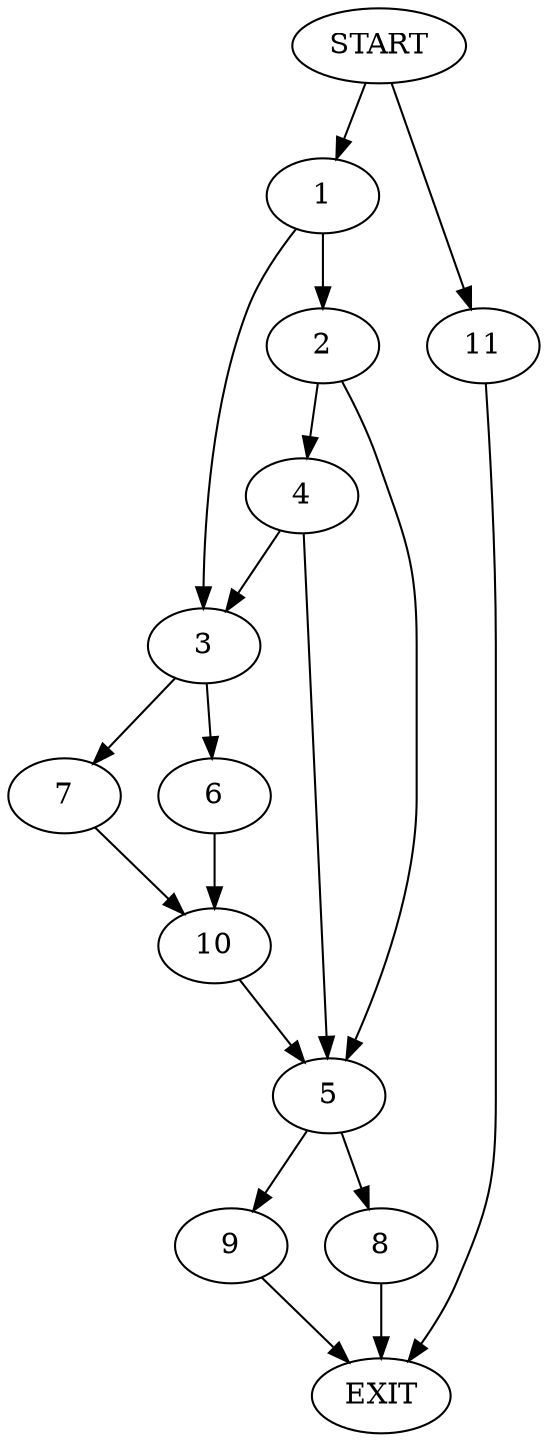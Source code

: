 digraph {
0 [label="START"]
12 [label="EXIT"]
0 -> 1
1 -> 2
1 -> 3
2 -> 4
2 -> 5
3 -> 6
3 -> 7
5 -> 8
5 -> 9
4 -> 5
4 -> 3
6 -> 10
7 -> 10
10 -> 5
0 -> 11
11 -> 12
8 -> 12
9 -> 12
}
